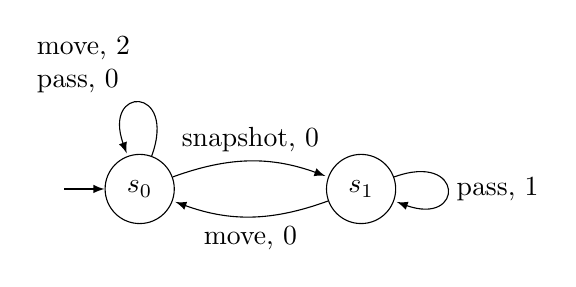  \begin{tikzpicture}[>=latex,shorten >=1pt,node distance=3cm,on grid,auto, node/.style={circle,draw,minimum size=25pt}, ]

 \node[state] (B) at (80pt,0pt) {$s_1$};

 \node[state] (A) at (0pt,0pt) {$s_0$};
 \draw[<-] (A) -- node[above left] {} ++(-1,0);
 \draw[->] (B) to[out=20,in=-20,looseness=8] node[right, align=left] {pass, 1} (B);
 \draw[->] (A) to[out=20,in=160,looseness=1] node[above] {snapshot, 0} (B);
 \draw[->] (B) to[out=200,in=-20,looseness=1] node[below] {move, 0} (A);
 \draw[->] (A) to[out=70,in=110,looseness=8] node[above left, align=left] {move, 2 \\ pass, 0} (A);


 \end{tikzpicture}
